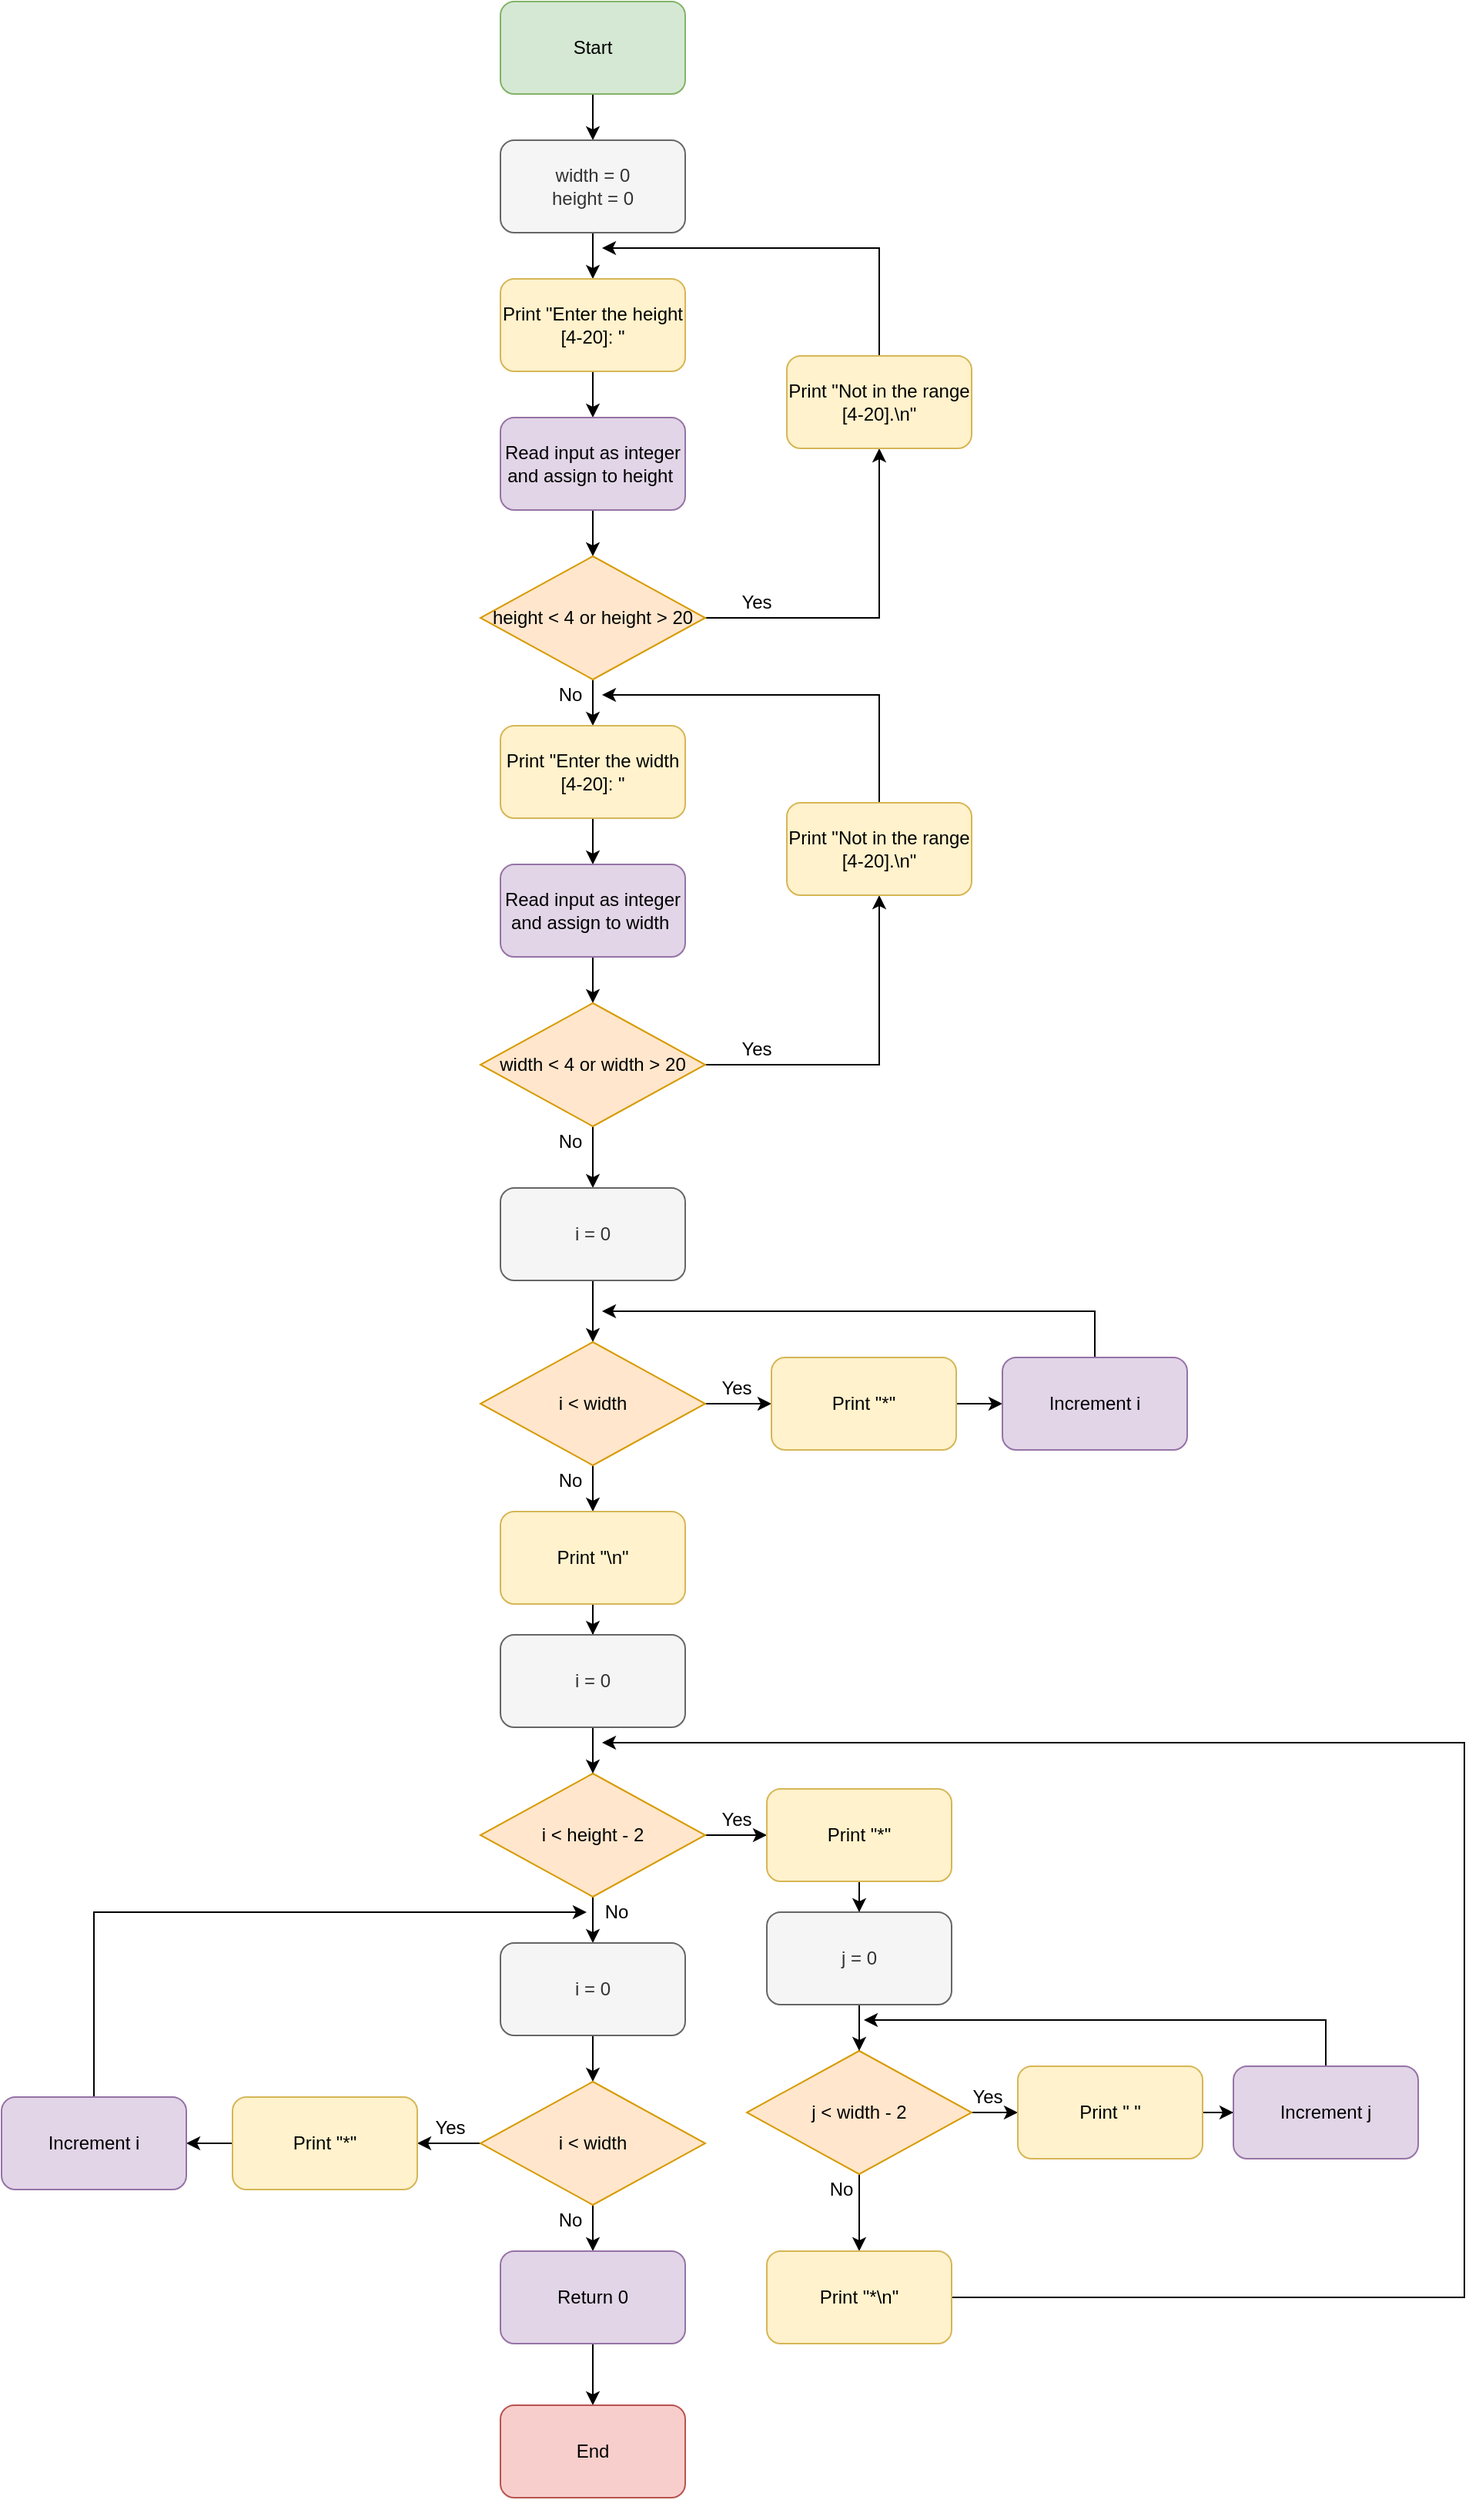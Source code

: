 <mxfile version="15.1.4" type="device"><diagram id="Z_JxfZVwgUpDlt8QU4nl" name="Page-1"><mxGraphModel dx="946" dy="614" grid="1" gridSize="10" guides="1" tooltips="1" connect="1" arrows="1" fold="1" page="1" pageScale="1" pageWidth="3300" pageHeight="4681" math="0" shadow="0"><root><mxCell id="0"/><mxCell id="1" parent="0"/><mxCell id="7_rhaPAo5P0VXIR8uRWQ-3" style="edgeStyle=orthogonalEdgeStyle;rounded=0;orthogonalLoop=1;jettySize=auto;html=1;entryX=0.5;entryY=0;entryDx=0;entryDy=0;" edge="1" parent="1" source="7_rhaPAo5P0VXIR8uRWQ-1" target="7_rhaPAo5P0VXIR8uRWQ-2"><mxGeometry relative="1" as="geometry"/></mxCell><mxCell id="7_rhaPAo5P0VXIR8uRWQ-1" value="Start" style="rounded=1;whiteSpace=wrap;html=1;fillColor=#d5e8d4;strokeColor=#82b366;" vertex="1" parent="1"><mxGeometry x="354" y="10" width="120" height="60" as="geometry"/></mxCell><mxCell id="7_rhaPAo5P0VXIR8uRWQ-5" style="edgeStyle=orthogonalEdgeStyle;rounded=0;orthogonalLoop=1;jettySize=auto;html=1;entryX=0.5;entryY=0;entryDx=0;entryDy=0;" edge="1" parent="1" source="7_rhaPAo5P0VXIR8uRWQ-2" target="7_rhaPAo5P0VXIR8uRWQ-4"><mxGeometry relative="1" as="geometry"/></mxCell><mxCell id="7_rhaPAo5P0VXIR8uRWQ-2" value="width = 0&lt;br&gt;height = 0" style="rounded=1;whiteSpace=wrap;html=1;fillColor=#f5f5f5;strokeColor=#666666;fontColor=#333333;" vertex="1" parent="1"><mxGeometry x="354" y="100" width="120" height="60" as="geometry"/></mxCell><mxCell id="7_rhaPAo5P0VXIR8uRWQ-7" style="edgeStyle=orthogonalEdgeStyle;rounded=0;orthogonalLoop=1;jettySize=auto;html=1;entryX=0.5;entryY=0;entryDx=0;entryDy=0;" edge="1" parent="1" source="7_rhaPAo5P0VXIR8uRWQ-4" target="7_rhaPAo5P0VXIR8uRWQ-6"><mxGeometry relative="1" as="geometry"/></mxCell><mxCell id="7_rhaPAo5P0VXIR8uRWQ-4" value="Print &quot;Enter the height [4-20]: &quot;" style="rounded=1;whiteSpace=wrap;html=1;fillColor=#fff2cc;strokeColor=#d6b656;" vertex="1" parent="1"><mxGeometry x="354" y="190" width="120" height="60" as="geometry"/></mxCell><mxCell id="7_rhaPAo5P0VXIR8uRWQ-9" style="edgeStyle=orthogonalEdgeStyle;rounded=0;orthogonalLoop=1;jettySize=auto;html=1;entryX=0.5;entryY=0;entryDx=0;entryDy=0;" edge="1" parent="1" source="7_rhaPAo5P0VXIR8uRWQ-6" target="7_rhaPAo5P0VXIR8uRWQ-8"><mxGeometry relative="1" as="geometry"/></mxCell><mxCell id="7_rhaPAo5P0VXIR8uRWQ-6" value="Read input as integer and assign to height&amp;nbsp;" style="rounded=1;whiteSpace=wrap;html=1;fillColor=#e1d5e7;strokeColor=#9673a6;" vertex="1" parent="1"><mxGeometry x="354" y="280" width="120" height="60" as="geometry"/></mxCell><mxCell id="7_rhaPAo5P0VXIR8uRWQ-11" style="edgeStyle=orthogonalEdgeStyle;rounded=0;orthogonalLoop=1;jettySize=auto;html=1;entryX=0.5;entryY=1;entryDx=0;entryDy=0;" edge="1" parent="1" source="7_rhaPAo5P0VXIR8uRWQ-8" target="7_rhaPAo5P0VXIR8uRWQ-10"><mxGeometry relative="1" as="geometry"><Array as="points"><mxPoint x="600" y="410"/></Array></mxGeometry></mxCell><mxCell id="7_rhaPAo5P0VXIR8uRWQ-22" style="edgeStyle=orthogonalEdgeStyle;rounded=0;orthogonalLoop=1;jettySize=auto;html=1;entryX=0.5;entryY=0;entryDx=0;entryDy=0;" edge="1" parent="1" source="7_rhaPAo5P0VXIR8uRWQ-8" target="7_rhaPAo5P0VXIR8uRWQ-15"><mxGeometry relative="1" as="geometry"/></mxCell><mxCell id="7_rhaPAo5P0VXIR8uRWQ-8" value="height &amp;lt; 4 or height &amp;gt; 20" style="rhombus;whiteSpace=wrap;html=1;fillColor=#ffe6cc;strokeColor=#d79b00;" vertex="1" parent="1"><mxGeometry x="341" y="370" width="146" height="80" as="geometry"/></mxCell><mxCell id="7_rhaPAo5P0VXIR8uRWQ-13" style="edgeStyle=orthogonalEdgeStyle;rounded=0;orthogonalLoop=1;jettySize=auto;html=1;" edge="1" parent="1" source="7_rhaPAo5P0VXIR8uRWQ-10"><mxGeometry relative="1" as="geometry"><mxPoint x="420" y="170" as="targetPoint"/><Array as="points"><mxPoint x="600" y="170"/></Array></mxGeometry></mxCell><mxCell id="7_rhaPAo5P0VXIR8uRWQ-10" value="Print &quot;Not in the range [4-20].\n&quot;" style="rounded=1;whiteSpace=wrap;html=1;fillColor=#fff2cc;strokeColor=#d6b656;" vertex="1" parent="1"><mxGeometry x="540" y="240" width="120" height="60" as="geometry"/></mxCell><mxCell id="7_rhaPAo5P0VXIR8uRWQ-12" value="Yes&lt;br&gt;" style="text;html=1;align=center;verticalAlign=middle;resizable=0;points=[];autosize=1;strokeColor=none;fillColor=none;" vertex="1" parent="1"><mxGeometry x="500" y="390" width="40" height="20" as="geometry"/></mxCell><mxCell id="7_rhaPAo5P0VXIR8uRWQ-14" style="edgeStyle=orthogonalEdgeStyle;rounded=0;orthogonalLoop=1;jettySize=auto;html=1;entryX=0.5;entryY=0;entryDx=0;entryDy=0;" edge="1" parent="1" source="7_rhaPAo5P0VXIR8uRWQ-15" target="7_rhaPAo5P0VXIR8uRWQ-17"><mxGeometry relative="1" as="geometry"/></mxCell><mxCell id="7_rhaPAo5P0VXIR8uRWQ-15" value="Print &quot;Enter the width [4-20]: &quot;" style="rounded=1;whiteSpace=wrap;html=1;fillColor=#fff2cc;strokeColor=#d6b656;" vertex="1" parent="1"><mxGeometry x="354" y="480" width="120" height="60" as="geometry"/></mxCell><mxCell id="7_rhaPAo5P0VXIR8uRWQ-16" style="edgeStyle=orthogonalEdgeStyle;rounded=0;orthogonalLoop=1;jettySize=auto;html=1;entryX=0.5;entryY=0;entryDx=0;entryDy=0;" edge="1" parent="1" source="7_rhaPAo5P0VXIR8uRWQ-17" target="7_rhaPAo5P0VXIR8uRWQ-19"><mxGeometry relative="1" as="geometry"/></mxCell><mxCell id="7_rhaPAo5P0VXIR8uRWQ-17" value="Read input as integer and assign to width&amp;nbsp;" style="rounded=1;whiteSpace=wrap;html=1;fillColor=#e1d5e7;strokeColor=#9673a6;" vertex="1" parent="1"><mxGeometry x="354" y="570" width="120" height="60" as="geometry"/></mxCell><mxCell id="7_rhaPAo5P0VXIR8uRWQ-18" style="edgeStyle=orthogonalEdgeStyle;rounded=0;orthogonalLoop=1;jettySize=auto;html=1;entryX=0.5;entryY=1;entryDx=0;entryDy=0;" edge="1" parent="1" source="7_rhaPAo5P0VXIR8uRWQ-19" target="7_rhaPAo5P0VXIR8uRWQ-20"><mxGeometry relative="1" as="geometry"><Array as="points"><mxPoint x="600" y="700"/></Array></mxGeometry></mxCell><mxCell id="7_rhaPAo5P0VXIR8uRWQ-26" style="edgeStyle=orthogonalEdgeStyle;rounded=0;orthogonalLoop=1;jettySize=auto;html=1;entryX=0.5;entryY=0;entryDx=0;entryDy=0;" edge="1" parent="1" source="7_rhaPAo5P0VXIR8uRWQ-19" target="7_rhaPAo5P0VXIR8uRWQ-27"><mxGeometry relative="1" as="geometry"><mxPoint x="414" y="780" as="targetPoint"/></mxGeometry></mxCell><mxCell id="7_rhaPAo5P0VXIR8uRWQ-19" value="width &amp;lt; 4 or width &amp;gt; 20" style="rhombus;whiteSpace=wrap;html=1;fillColor=#ffe6cc;strokeColor=#d79b00;" vertex="1" parent="1"><mxGeometry x="341" y="660" width="146" height="80" as="geometry"/></mxCell><mxCell id="7_rhaPAo5P0VXIR8uRWQ-23" style="edgeStyle=orthogonalEdgeStyle;rounded=0;orthogonalLoop=1;jettySize=auto;html=1;" edge="1" parent="1" source="7_rhaPAo5P0VXIR8uRWQ-20"><mxGeometry relative="1" as="geometry"><mxPoint x="420" y="460.0" as="targetPoint"/><Array as="points"><mxPoint x="600" y="460"/></Array></mxGeometry></mxCell><mxCell id="7_rhaPAo5P0VXIR8uRWQ-20" value="Print &quot;Not in the range [4-20].\n&quot;" style="rounded=1;whiteSpace=wrap;html=1;fillColor=#fff2cc;strokeColor=#d6b656;" vertex="1" parent="1"><mxGeometry x="540" y="530" width="120" height="60" as="geometry"/></mxCell><mxCell id="7_rhaPAo5P0VXIR8uRWQ-21" value="Yes&lt;br&gt;" style="text;html=1;align=center;verticalAlign=middle;resizable=0;points=[];autosize=1;strokeColor=none;fillColor=none;" vertex="1" parent="1"><mxGeometry x="500" y="680" width="40" height="20" as="geometry"/></mxCell><mxCell id="7_rhaPAo5P0VXIR8uRWQ-24" value="No" style="text;html=1;align=center;verticalAlign=middle;resizable=0;points=[];autosize=1;strokeColor=none;fillColor=none;" vertex="1" parent="1"><mxGeometry x="384" y="450" width="30" height="20" as="geometry"/></mxCell><mxCell id="7_rhaPAo5P0VXIR8uRWQ-25" value="No" style="text;html=1;align=center;verticalAlign=middle;resizable=0;points=[];autosize=1;strokeColor=none;fillColor=none;" vertex="1" parent="1"><mxGeometry x="384" y="740" width="30" height="20" as="geometry"/></mxCell><mxCell id="7_rhaPAo5P0VXIR8uRWQ-29" style="edgeStyle=orthogonalEdgeStyle;rounded=0;orthogonalLoop=1;jettySize=auto;html=1;entryX=0.5;entryY=0;entryDx=0;entryDy=0;" edge="1" parent="1" source="7_rhaPAo5P0VXIR8uRWQ-27" target="7_rhaPAo5P0VXIR8uRWQ-28"><mxGeometry relative="1" as="geometry"/></mxCell><mxCell id="7_rhaPAo5P0VXIR8uRWQ-27" value="i = 0" style="rounded=1;whiteSpace=wrap;html=1;fillColor=#f5f5f5;strokeColor=#666666;fontColor=#333333;" vertex="1" parent="1"><mxGeometry x="354" y="780" width="120" height="60" as="geometry"/></mxCell><mxCell id="7_rhaPAo5P0VXIR8uRWQ-32" style="edgeStyle=orthogonalEdgeStyle;rounded=0;orthogonalLoop=1;jettySize=auto;html=1;entryX=0;entryY=0.5;entryDx=0;entryDy=0;" edge="1" parent="1" source="7_rhaPAo5P0VXIR8uRWQ-28" target="7_rhaPAo5P0VXIR8uRWQ-30"><mxGeometry relative="1" as="geometry"/></mxCell><mxCell id="7_rhaPAo5P0VXIR8uRWQ-37" style="edgeStyle=orthogonalEdgeStyle;rounded=0;orthogonalLoop=1;jettySize=auto;html=1;" edge="1" parent="1" source="7_rhaPAo5P0VXIR8uRWQ-28" target="7_rhaPAo5P0VXIR8uRWQ-36"><mxGeometry relative="1" as="geometry"/></mxCell><mxCell id="7_rhaPAo5P0VXIR8uRWQ-28" value="i &amp;lt; width" style="rhombus;whiteSpace=wrap;html=1;fillColor=#ffe6cc;strokeColor=#d79b00;" vertex="1" parent="1"><mxGeometry x="341" y="880" width="146" height="80" as="geometry"/></mxCell><mxCell id="7_rhaPAo5P0VXIR8uRWQ-33" style="edgeStyle=orthogonalEdgeStyle;rounded=0;orthogonalLoop=1;jettySize=auto;html=1;entryX=0;entryY=0.5;entryDx=0;entryDy=0;" edge="1" parent="1" source="7_rhaPAo5P0VXIR8uRWQ-30" target="7_rhaPAo5P0VXIR8uRWQ-31"><mxGeometry relative="1" as="geometry"/></mxCell><mxCell id="7_rhaPAo5P0VXIR8uRWQ-30" value="Print &quot;*&quot;" style="rounded=1;whiteSpace=wrap;html=1;fillColor=#fff2cc;strokeColor=#d6b656;" vertex="1" parent="1"><mxGeometry x="530" y="890" width="120" height="60" as="geometry"/></mxCell><mxCell id="7_rhaPAo5P0VXIR8uRWQ-34" style="edgeStyle=orthogonalEdgeStyle;rounded=0;orthogonalLoop=1;jettySize=auto;html=1;" edge="1" parent="1" source="7_rhaPAo5P0VXIR8uRWQ-31"><mxGeometry relative="1" as="geometry"><mxPoint x="420" y="860" as="targetPoint"/><Array as="points"><mxPoint x="740" y="860"/></Array></mxGeometry></mxCell><mxCell id="7_rhaPAo5P0VXIR8uRWQ-31" value="Increment i" style="rounded=1;whiteSpace=wrap;html=1;fillColor=#e1d5e7;strokeColor=#9673a6;" vertex="1" parent="1"><mxGeometry x="680" y="890" width="120" height="60" as="geometry"/></mxCell><mxCell id="7_rhaPAo5P0VXIR8uRWQ-35" value="Yes" style="text;html=1;align=center;verticalAlign=middle;resizable=0;points=[];autosize=1;strokeColor=none;fillColor=none;" vertex="1" parent="1"><mxGeometry x="487" y="900" width="40" height="20" as="geometry"/></mxCell><mxCell id="7_rhaPAo5P0VXIR8uRWQ-42" style="edgeStyle=orthogonalEdgeStyle;rounded=0;orthogonalLoop=1;jettySize=auto;html=1;entryX=0.5;entryY=0;entryDx=0;entryDy=0;" edge="1" parent="1" source="7_rhaPAo5P0VXIR8uRWQ-36" target="7_rhaPAo5P0VXIR8uRWQ-41"><mxGeometry relative="1" as="geometry"/></mxCell><mxCell id="7_rhaPAo5P0VXIR8uRWQ-36" value="Print &quot;\n&quot;" style="rounded=1;whiteSpace=wrap;html=1;fillColor=#fff2cc;strokeColor=#d6b656;" vertex="1" parent="1"><mxGeometry x="354" y="990" width="120" height="60" as="geometry"/></mxCell><mxCell id="7_rhaPAo5P0VXIR8uRWQ-38" value="No" style="text;html=1;align=center;verticalAlign=middle;resizable=0;points=[];autosize=1;strokeColor=none;fillColor=none;" vertex="1" parent="1"><mxGeometry x="384" y="960" width="30" height="20" as="geometry"/></mxCell><mxCell id="7_rhaPAo5P0VXIR8uRWQ-45" style="edgeStyle=orthogonalEdgeStyle;rounded=0;orthogonalLoop=1;jettySize=auto;html=1;entryX=0;entryY=0.5;entryDx=0;entryDy=0;" edge="1" parent="1" source="7_rhaPAo5P0VXIR8uRWQ-39" target="7_rhaPAo5P0VXIR8uRWQ-44"><mxGeometry relative="1" as="geometry"/></mxCell><mxCell id="7_rhaPAo5P0VXIR8uRWQ-74" style="edgeStyle=orthogonalEdgeStyle;rounded=0;orthogonalLoop=1;jettySize=auto;html=1;entryX=0.5;entryY=0;entryDx=0;entryDy=0;" edge="1" parent="1" source="7_rhaPAo5P0VXIR8uRWQ-39" target="7_rhaPAo5P0VXIR8uRWQ-64"><mxGeometry relative="1" as="geometry"/></mxCell><mxCell id="7_rhaPAo5P0VXIR8uRWQ-39" value="i &amp;lt; height - 2" style="rhombus;whiteSpace=wrap;html=1;fillColor=#ffe6cc;strokeColor=#d79b00;" vertex="1" parent="1"><mxGeometry x="341" y="1160" width="146" height="80" as="geometry"/></mxCell><mxCell id="7_rhaPAo5P0VXIR8uRWQ-43" style="edgeStyle=orthogonalEdgeStyle;rounded=0;orthogonalLoop=1;jettySize=auto;html=1;" edge="1" parent="1" source="7_rhaPAo5P0VXIR8uRWQ-41" target="7_rhaPAo5P0VXIR8uRWQ-39"><mxGeometry relative="1" as="geometry"/></mxCell><mxCell id="7_rhaPAo5P0VXIR8uRWQ-41" value="i = 0" style="rounded=1;whiteSpace=wrap;html=1;fillColor=#f5f5f5;strokeColor=#666666;fontColor=#333333;" vertex="1" parent="1"><mxGeometry x="354" y="1070" width="120" height="60" as="geometry"/></mxCell><mxCell id="7_rhaPAo5P0VXIR8uRWQ-48" style="edgeStyle=orthogonalEdgeStyle;rounded=0;orthogonalLoop=1;jettySize=auto;html=1;" edge="1" parent="1" source="7_rhaPAo5P0VXIR8uRWQ-44" target="7_rhaPAo5P0VXIR8uRWQ-47"><mxGeometry relative="1" as="geometry"/></mxCell><mxCell id="7_rhaPAo5P0VXIR8uRWQ-44" value="Print &quot;*&quot;" style="rounded=1;whiteSpace=wrap;html=1;fillColor=#fff2cc;strokeColor=#d6b656;" vertex="1" parent="1"><mxGeometry x="527" y="1170" width="120" height="60" as="geometry"/></mxCell><mxCell id="7_rhaPAo5P0VXIR8uRWQ-51" style="edgeStyle=orthogonalEdgeStyle;rounded=0;orthogonalLoop=1;jettySize=auto;html=1;entryX=0;entryY=0.5;entryDx=0;entryDy=0;" edge="1" parent="1" source="7_rhaPAo5P0VXIR8uRWQ-46" target="7_rhaPAo5P0VXIR8uRWQ-50"><mxGeometry relative="1" as="geometry"/></mxCell><mxCell id="7_rhaPAo5P0VXIR8uRWQ-58" style="edgeStyle=orthogonalEdgeStyle;rounded=0;orthogonalLoop=1;jettySize=auto;html=1;entryX=0.5;entryY=0;entryDx=0;entryDy=0;" edge="1" parent="1" source="7_rhaPAo5P0VXIR8uRWQ-46" target="7_rhaPAo5P0VXIR8uRWQ-57"><mxGeometry relative="1" as="geometry"/></mxCell><mxCell id="7_rhaPAo5P0VXIR8uRWQ-46" value="j &amp;lt; width - 2" style="rhombus;whiteSpace=wrap;html=1;fillColor=#ffe6cc;strokeColor=#d79b00;" vertex="1" parent="1"><mxGeometry x="514" y="1340" width="146" height="80" as="geometry"/></mxCell><mxCell id="7_rhaPAo5P0VXIR8uRWQ-49" style="edgeStyle=orthogonalEdgeStyle;rounded=0;orthogonalLoop=1;jettySize=auto;html=1;" edge="1" parent="1" source="7_rhaPAo5P0VXIR8uRWQ-47" target="7_rhaPAo5P0VXIR8uRWQ-46"><mxGeometry relative="1" as="geometry"/></mxCell><mxCell id="7_rhaPAo5P0VXIR8uRWQ-47" value="j = 0" style="rounded=1;whiteSpace=wrap;html=1;fillColor=#f5f5f5;strokeColor=#666666;fontColor=#333333;" vertex="1" parent="1"><mxGeometry x="527" y="1250" width="120" height="60" as="geometry"/></mxCell><mxCell id="7_rhaPAo5P0VXIR8uRWQ-53" style="edgeStyle=orthogonalEdgeStyle;rounded=0;orthogonalLoop=1;jettySize=auto;html=1;entryX=0;entryY=0.5;entryDx=0;entryDy=0;" edge="1" parent="1" source="7_rhaPAo5P0VXIR8uRWQ-50" target="7_rhaPAo5P0VXIR8uRWQ-52"><mxGeometry relative="1" as="geometry"/></mxCell><mxCell id="7_rhaPAo5P0VXIR8uRWQ-50" value="Print &quot; &quot;" style="rounded=1;whiteSpace=wrap;html=1;fillColor=#fff2cc;strokeColor=#d6b656;" vertex="1" parent="1"><mxGeometry x="690" y="1350" width="120" height="60" as="geometry"/></mxCell><mxCell id="7_rhaPAo5P0VXIR8uRWQ-54" style="edgeStyle=orthogonalEdgeStyle;rounded=0;orthogonalLoop=1;jettySize=auto;html=1;" edge="1" parent="1" source="7_rhaPAo5P0VXIR8uRWQ-52"><mxGeometry relative="1" as="geometry"><mxPoint x="590" y="1320.0" as="targetPoint"/><Array as="points"><mxPoint x="890" y="1320"/></Array></mxGeometry></mxCell><mxCell id="7_rhaPAo5P0VXIR8uRWQ-52" value="Increment j" style="rounded=1;whiteSpace=wrap;html=1;fillColor=#e1d5e7;strokeColor=#9673a6;" vertex="1" parent="1"><mxGeometry x="830" y="1350" width="120" height="60" as="geometry"/></mxCell><mxCell id="7_rhaPAo5P0VXIR8uRWQ-55" value="Yes" style="text;html=1;align=center;verticalAlign=middle;resizable=0;points=[];autosize=1;strokeColor=none;fillColor=none;" vertex="1" parent="1"><mxGeometry x="487" y="1180" width="40" height="20" as="geometry"/></mxCell><mxCell id="7_rhaPAo5P0VXIR8uRWQ-56" value="Yes" style="text;html=1;align=center;verticalAlign=middle;resizable=0;points=[];autosize=1;strokeColor=none;fillColor=none;" vertex="1" parent="1"><mxGeometry x="650" y="1360" width="40" height="20" as="geometry"/></mxCell><mxCell id="7_rhaPAo5P0VXIR8uRWQ-60" style="edgeStyle=orthogonalEdgeStyle;rounded=0;orthogonalLoop=1;jettySize=auto;html=1;exitX=1;exitY=0.5;exitDx=0;exitDy=0;" edge="1" parent="1" source="7_rhaPAo5P0VXIR8uRWQ-57"><mxGeometry relative="1" as="geometry"><mxPoint x="420" y="1140" as="targetPoint"/><Array as="points"><mxPoint x="980" y="1500"/><mxPoint x="980" y="1140"/></Array></mxGeometry></mxCell><mxCell id="7_rhaPAo5P0VXIR8uRWQ-57" value="Print &quot;*\n&quot;" style="rounded=1;whiteSpace=wrap;html=1;fillColor=#fff2cc;strokeColor=#d6b656;" vertex="1" parent="1"><mxGeometry x="527" y="1470" width="120" height="60" as="geometry"/></mxCell><mxCell id="7_rhaPAo5P0VXIR8uRWQ-59" value="No" style="text;html=1;align=center;verticalAlign=middle;resizable=0;points=[];autosize=1;strokeColor=none;fillColor=none;" vertex="1" parent="1"><mxGeometry x="560" y="1420" width="30" height="20" as="geometry"/></mxCell><mxCell id="7_rhaPAo5P0VXIR8uRWQ-63" style="edgeStyle=orthogonalEdgeStyle;rounded=0;orthogonalLoop=1;jettySize=auto;html=1;entryX=0.5;entryY=0;entryDx=0;entryDy=0;" edge="1" parent="1" source="7_rhaPAo5P0VXIR8uRWQ-64" target="7_rhaPAo5P0VXIR8uRWQ-66"><mxGeometry relative="1" as="geometry"/></mxCell><mxCell id="7_rhaPAo5P0VXIR8uRWQ-64" value="i = 0" style="rounded=1;whiteSpace=wrap;html=1;fillColor=#f5f5f5;strokeColor=#666666;fontColor=#333333;" vertex="1" parent="1"><mxGeometry x="354" y="1270" width="120" height="60" as="geometry"/></mxCell><mxCell id="7_rhaPAo5P0VXIR8uRWQ-76" style="edgeStyle=orthogonalEdgeStyle;rounded=0;orthogonalLoop=1;jettySize=auto;html=1;entryX=1;entryY=0.5;entryDx=0;entryDy=0;" edge="1" parent="1" source="7_rhaPAo5P0VXIR8uRWQ-66" target="7_rhaPAo5P0VXIR8uRWQ-68"><mxGeometry relative="1" as="geometry"/></mxCell><mxCell id="7_rhaPAo5P0VXIR8uRWQ-80" style="edgeStyle=orthogonalEdgeStyle;rounded=0;orthogonalLoop=1;jettySize=auto;html=1;entryX=0.5;entryY=0;entryDx=0;entryDy=0;" edge="1" parent="1" source="7_rhaPAo5P0VXIR8uRWQ-66" target="7_rhaPAo5P0VXIR8uRWQ-79"><mxGeometry relative="1" as="geometry"/></mxCell><mxCell id="7_rhaPAo5P0VXIR8uRWQ-66" value="i &amp;lt; width" style="rhombus;whiteSpace=wrap;html=1;fillColor=#ffe6cc;strokeColor=#d79b00;" vertex="1" parent="1"><mxGeometry x="341" y="1360" width="146" height="80" as="geometry"/></mxCell><mxCell id="7_rhaPAo5P0VXIR8uRWQ-77" style="edgeStyle=orthogonalEdgeStyle;rounded=0;orthogonalLoop=1;jettySize=auto;html=1;entryX=1;entryY=0.5;entryDx=0;entryDy=0;" edge="1" parent="1" source="7_rhaPAo5P0VXIR8uRWQ-68" target="7_rhaPAo5P0VXIR8uRWQ-70"><mxGeometry relative="1" as="geometry"/></mxCell><mxCell id="7_rhaPAo5P0VXIR8uRWQ-68" value="Print &quot;*&quot;" style="rounded=1;whiteSpace=wrap;html=1;fillColor=#fff2cc;strokeColor=#d6b656;" vertex="1" parent="1"><mxGeometry x="180" y="1370" width="120" height="60" as="geometry"/></mxCell><mxCell id="7_rhaPAo5P0VXIR8uRWQ-78" style="edgeStyle=orthogonalEdgeStyle;rounded=0;orthogonalLoop=1;jettySize=auto;html=1;" edge="1" parent="1" source="7_rhaPAo5P0VXIR8uRWQ-70"><mxGeometry relative="1" as="geometry"><mxPoint x="410" y="1250" as="targetPoint"/><Array as="points"><mxPoint x="90" y="1250"/></Array></mxGeometry></mxCell><mxCell id="7_rhaPAo5P0VXIR8uRWQ-70" value="Increment i" style="rounded=1;whiteSpace=wrap;html=1;fillColor=#e1d5e7;strokeColor=#9673a6;" vertex="1" parent="1"><mxGeometry x="30" y="1370" width="120" height="60" as="geometry"/></mxCell><mxCell id="7_rhaPAo5P0VXIR8uRWQ-72" value="Yes" style="text;html=1;align=center;verticalAlign=middle;resizable=0;points=[];autosize=1;strokeColor=none;fillColor=none;" vertex="1" parent="1"><mxGeometry x="301" y="1380" width="40" height="20" as="geometry"/></mxCell><mxCell id="7_rhaPAo5P0VXIR8uRWQ-75" value="No" style="text;html=1;align=center;verticalAlign=middle;resizable=0;points=[];autosize=1;strokeColor=none;fillColor=none;" vertex="1" parent="1"><mxGeometry x="414" y="1240" width="30" height="20" as="geometry"/></mxCell><mxCell id="7_rhaPAo5P0VXIR8uRWQ-83" style="edgeStyle=orthogonalEdgeStyle;rounded=0;orthogonalLoop=1;jettySize=auto;html=1;entryX=0.5;entryY=0;entryDx=0;entryDy=0;" edge="1" parent="1" source="7_rhaPAo5P0VXIR8uRWQ-79" target="7_rhaPAo5P0VXIR8uRWQ-82"><mxGeometry relative="1" as="geometry"/></mxCell><mxCell id="7_rhaPAo5P0VXIR8uRWQ-79" value="Return 0" style="rounded=1;whiteSpace=wrap;html=1;fillColor=#e1d5e7;strokeColor=#9673a6;" vertex="1" parent="1"><mxGeometry x="354" y="1470" width="120" height="60" as="geometry"/></mxCell><mxCell id="7_rhaPAo5P0VXIR8uRWQ-81" value="No" style="text;html=1;align=center;verticalAlign=middle;resizable=0;points=[];autosize=1;strokeColor=none;fillColor=none;" vertex="1" parent="1"><mxGeometry x="384" y="1440" width="30" height="20" as="geometry"/></mxCell><mxCell id="7_rhaPAo5P0VXIR8uRWQ-82" value="End" style="rounded=1;whiteSpace=wrap;html=1;fillColor=#f8cecc;strokeColor=#b85450;" vertex="1" parent="1"><mxGeometry x="354" y="1570" width="120" height="60" as="geometry"/></mxCell></root></mxGraphModel></diagram></mxfile>